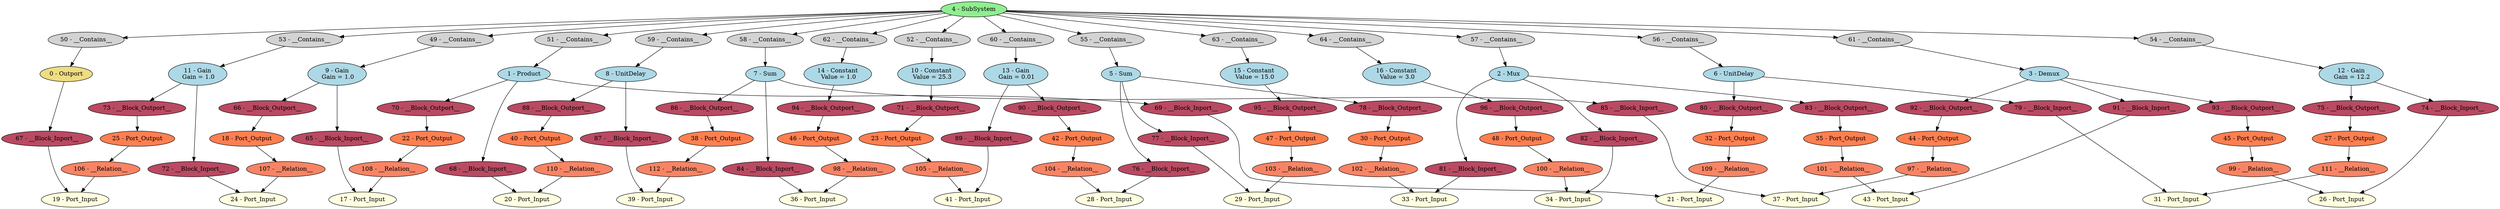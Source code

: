 digraph HConstfolding_opt {
"0 - Outport" [style=filled, fillcolor=lightgoldenrod];
"1 - Product" [style=filled, fillcolor=lightblue];
"2 - Mux" [style=filled, fillcolor=lightblue];
"3 - Demux" [style=filled, fillcolor=lightblue];
"4 - SubSystem" [style=filled, fillcolor=lightgreen];
"5 - Sum" [style=filled, fillcolor=lightblue];
"6 - UnitDelay" [style=filled, fillcolor=lightblue];
"7 - Sum" [style=filled, fillcolor=lightblue];
"8 - UnitDelay" [style=filled, fillcolor=lightblue];
"9 - Gain\n Gain = 1.0" [style=filled, fillcolor=lightblue];
"10 - Constant\n Value = 25.3" [style=filled, fillcolor=lightblue];
"11 - Gain\n Gain = 1.0" [style=filled, fillcolor=lightblue];
"12 - Gain\n Gain = 12.2" [style=filled, fillcolor=lightblue];
"13 - Gain\n Gain = 0.01" [style=filled, fillcolor=lightblue];
"14 - Constant\n Value = 1.0" [style=filled, fillcolor=lightblue];
"15 - Constant\n Value = 15.0" [style=filled, fillcolor=lightblue];
"16 - Constant\n Value = 3.0" [style=filled, fillcolor=lightblue];
"17 - Port_Input" [style=filled, fillcolor=lightyellow];
"18 - Port_Output" [style=filled, fillcolor=coral];
"19 - Port_Input" [style=filled, fillcolor=lightyellow];
"20 - Port_Input" [style=filled, fillcolor=lightyellow];
"21 - Port_Input" [style=filled, fillcolor=lightyellow];
"22 - Port_Output" [style=filled, fillcolor=coral];
"23 - Port_Output" [style=filled, fillcolor=coral];
"24 - Port_Input" [style=filled, fillcolor=lightyellow];
"25 - Port_Output" [style=filled, fillcolor=coral];
"26 - Port_Input" [style=filled, fillcolor=lightyellow];
"27 - Port_Output" [style=filled, fillcolor=coral];
"28 - Port_Input" [style=filled, fillcolor=lightyellow];
"29 - Port_Input" [style=filled, fillcolor=lightyellow];
"30 - Port_Output" [style=filled, fillcolor=coral];
"31 - Port_Input" [style=filled, fillcolor=lightyellow];
"32 - Port_Output" [style=filled, fillcolor=coral];
"33 - Port_Input" [style=filled, fillcolor=lightyellow];
"34 - Port_Input" [style=filled, fillcolor=lightyellow];
"35 - Port_Output" [style=filled, fillcolor=coral];
"36 - Port_Input" [style=filled, fillcolor=lightyellow];
"37 - Port_Input" [style=filled, fillcolor=lightyellow];
"38 - Port_Output" [style=filled, fillcolor=coral];
"39 - Port_Input" [style=filled, fillcolor=lightyellow];
"40 - Port_Output" [style=filled, fillcolor=coral];
"41 - Port_Input" [style=filled, fillcolor=lightyellow];
"42 - Port_Output" [style=filled, fillcolor=coral];
"43 - Port_Input" [style=filled, fillcolor=lightyellow];
"44 - Port_Output" [style=filled, fillcolor=coral];
"45 - Port_Output" [style=filled, fillcolor=coral];
"46 - Port_Output" [style=filled, fillcolor=coral];
"47 - Port_Output" [style=filled, fillcolor=coral];
"48 - Port_Output" [style=filled, fillcolor=coral];
"49 - __Contains__" [style=filled, fillcolor=lightgray];
"50 - __Contains__" [style=filled, fillcolor=lightgray];
"51 - __Contains__" [style=filled, fillcolor=lightgray];
"52 - __Contains__" [style=filled, fillcolor=lightgray];
"53 - __Contains__" [style=filled, fillcolor=lightgray];
"54 - __Contains__" [style=filled, fillcolor=lightgray];
"55 - __Contains__" [style=filled, fillcolor=lightgray];
"56 - __Contains__" [style=filled, fillcolor=lightgray];
"57 - __Contains__" [style=filled, fillcolor=lightgray];
"58 - __Contains__" [style=filled, fillcolor=lightgray];
"59 - __Contains__" [style=filled, fillcolor=lightgray];
"60 - __Contains__" [style=filled, fillcolor=lightgray];
"61 - __Contains__" [style=filled, fillcolor=lightgray];
"62 - __Contains__" [style=filled, fillcolor=lightgray];
"63 - __Contains__" [style=filled, fillcolor=lightgray];
"64 - __Contains__" [style=filled, fillcolor=lightgray];
"65 - __Block_Inport__" [style=filled, fillcolor="#b94a62"];
"66 - __Block_Outport__" [style=filled, fillcolor="#b94a62"];
"67 - __Block_Inport__" [style=filled, fillcolor="#b94a62"];
"68 - __Block_Inport__" [style=filled, fillcolor="#b94a62"];
"69 - __Block_Inport__" [style=filled, fillcolor="#b94a62"];
"70 - __Block_Outport__" [style=filled, fillcolor="#b94a62"];
"71 - __Block_Outport__" [style=filled, fillcolor="#b94a62"];
"72 - __Block_Inport__" [style=filled, fillcolor="#b94a62"];
"73 - __Block_Outport__" [style=filled, fillcolor="#b94a62"];
"74 - __Block_Inport__" [style=filled, fillcolor="#b94a62"];
"75 - __Block_Outport__" [style=filled, fillcolor="#b94a62"];
"76 - __Block_Inport__" [style=filled, fillcolor="#b94a62"];
"77 - __Block_Inport__" [style=filled, fillcolor="#b94a62"];
"78 - __Block_Outport__" [style=filled, fillcolor="#b94a62"];
"79 - __Block_Inport__" [style=filled, fillcolor="#b94a62"];
"80 - __Block_Outport__" [style=filled, fillcolor="#b94a62"];
"81 - __Block_Inport__" [style=filled, fillcolor="#b94a62"];
"82 - __Block_Inport__" [style=filled, fillcolor="#b94a62"];
"83 - __Block_Outport__" [style=filled, fillcolor="#b94a62"];
"84 - __Block_Inport__" [style=filled, fillcolor="#b94a62"];
"85 - __Block_Inport__" [style=filled, fillcolor="#b94a62"];
"86 - __Block_Outport__" [style=filled, fillcolor="#b94a62"];
"87 - __Block_Inport__" [style=filled, fillcolor="#b94a62"];
"88 - __Block_Outport__" [style=filled, fillcolor="#b94a62"];
"89 - __Block_Inport__" [style=filled, fillcolor="#b94a62"];
"90 - __Block_Outport__" [style=filled, fillcolor="#b94a62"];
"91 - __Block_Inport__" [style=filled, fillcolor="#b94a62"];
"92 - __Block_Outport__" [style=filled, fillcolor="#b94a62"];
"93 - __Block_Outport__" [style=filled, fillcolor="#b94a62"];
"94 - __Block_Outport__" [style=filled, fillcolor="#b94a62"];
"95 - __Block_Outport__" [style=filled, fillcolor="#b94a62"];
"96 - __Block_Outport__" [style=filled, fillcolor="#b94a62"];
"97 - __Relation__" [style=filled, fillcolor="#f78465"];
"98 - __Relation__" [style=filled, fillcolor="#f78465"];
"99 - __Relation__" [style=filled, fillcolor="#f78465"];
"100 - __Relation__" [style=filled, fillcolor="#f78465"];
"101 - __Relation__" [style=filled, fillcolor="#f78465"];
"102 - __Relation__" [style=filled, fillcolor="#f78465"];
"103 - __Relation__" [style=filled, fillcolor="#f78465"];
"104 - __Relation__" [style=filled, fillcolor="#f78465"];
"105 - __Relation__" [style=filled, fillcolor="#f78465"];
"106 - __Relation__" [style=filled, fillcolor="#f78465"];
"107 - __Relation__" [style=filled, fillcolor="#f78465"];
"108 - __Relation__" [style=filled, fillcolor="#f78465"];
"109 - __Relation__" [style=filled, fillcolor="#f78465"];
"110 - __Relation__" [style=filled, fillcolor="#f78465"];
"111 - __Relation__" [style=filled, fillcolor="#f78465"];
"112 - __Relation__" [style=filled, fillcolor="#f78465"];
"1 - Product" -> "70 - __Block_Outport__";
"2 - Mux" -> "83 - __Block_Outport__";
"3 - Demux" -> "93 - __Block_Outport__";
"3 - Demux" -> "92 - __Block_Outport__";
"4 - SubSystem" -> "64 - __Contains__";
"4 - SubSystem" -> "63 - __Contains__";
"4 - SubSystem" -> "62 - __Contains__";
"4 - SubSystem" -> "61 - __Contains__";
"4 - SubSystem" -> "60 - __Contains__";
"4 - SubSystem" -> "59 - __Contains__";
"4 - SubSystem" -> "58 - __Contains__";
"4 - SubSystem" -> "57 - __Contains__";
"4 - SubSystem" -> "56 - __Contains__";
"4 - SubSystem" -> "55 - __Contains__";
"4 - SubSystem" -> "54 - __Contains__";
"4 - SubSystem" -> "53 - __Contains__";
"4 - SubSystem" -> "52 - __Contains__";
"4 - SubSystem" -> "51 - __Contains__";
"4 - SubSystem" -> "50 - __Contains__";
"4 - SubSystem" -> "49 - __Contains__";
"5 - Sum" -> "78 - __Block_Outport__";
"6 - UnitDelay" -> "80 - __Block_Outport__";
"7 - Sum" -> "86 - __Block_Outport__";
"8 - UnitDelay" -> "88 - __Block_Outport__";
"9 - Gain\n Gain = 1.0" -> "66 - __Block_Outport__";
"10 - Constant\n Value = 25.3" -> "71 - __Block_Outport__";
"11 - Gain\n Gain = 1.0" -> "73 - __Block_Outport__";
"12 - Gain\n Gain = 12.2" -> "75 - __Block_Outport__";
"13 - Gain\n Gain = 0.01" -> "90 - __Block_Outport__";
"14 - Constant\n Value = 1.0" -> "94 - __Block_Outport__";
"15 - Constant\n Value = 15.0" -> "95 - __Block_Outport__";
"16 - Constant\n Value = 3.0" -> "96 - __Block_Outport__";
"65 - __Block_Inport__" -> "17 - Port_Input";
"18 - Port_Output" -> "107 - __Relation__";
"67 - __Block_Inport__" -> "19 - Port_Input";
"68 - __Block_Inport__" -> "20 - Port_Input";
"69 - __Block_Inport__" -> "21 - Port_Input";
"22 - Port_Output" -> "108 - __Relation__";
"23 - Port_Output" -> "105 - __Relation__";
"72 - __Block_Inport__" -> "24 - Port_Input";
"25 - Port_Output" -> "106 - __Relation__";
"74 - __Block_Inport__" -> "26 - Port_Input";
"27 - Port_Output" -> "111 - __Relation__";
"76 - __Block_Inport__" -> "28 - Port_Input";
"77 - __Block_Inport__" -> "29 - Port_Input";
"30 - Port_Output" -> "102 - __Relation__";
"79 - __Block_Inport__" -> "31 - Port_Input";
"32 - Port_Output" -> "109 - __Relation__";
"81 - __Block_Inport__" -> "33 - Port_Input";
"82 - __Block_Inport__" -> "34 - Port_Input";
"35 - Port_Output" -> "101 - __Relation__";
"84 - __Block_Inport__" -> "36 - Port_Input";
"85 - __Block_Inport__" -> "37 - Port_Input";
"38 - Port_Output" -> "112 - __Relation__";
"87 - __Block_Inport__" -> "39 - Port_Input";
"40 - Port_Output" -> "110 - __Relation__";
"89 - __Block_Inport__" -> "41 - Port_Input";
"42 - Port_Output" -> "104 - __Relation__";
"91 - __Block_Inport__" -> "43 - Port_Input";
"44 - Port_Output" -> "97 - __Relation__";
"45 - Port_Output" -> "99 - __Relation__";
"46 - Port_Output" -> "98 - __Relation__";
"47 - Port_Output" -> "103 - __Relation__";
"48 - Port_Output" -> "100 - __Relation__";
"49 - __Contains__" -> "9 - Gain\n Gain = 1.0";
"50 - __Contains__" -> "0 - Outport";
"51 - __Contains__" -> "1 - Product";
"52 - __Contains__" -> "10 - Constant\n Value = 25.3";
"53 - __Contains__" -> "11 - Gain\n Gain = 1.0";
"54 - __Contains__" -> "12 - Gain\n Gain = 12.2";
"55 - __Contains__" -> "5 - Sum";
"56 - __Contains__" -> "6 - UnitDelay";
"57 - __Contains__" -> "2 - Mux";
"58 - __Contains__" -> "7 - Sum";
"59 - __Contains__" -> "8 - UnitDelay";
"60 - __Contains__" -> "13 - Gain\n Gain = 0.01";
"61 - __Contains__" -> "3 - Demux";
"62 - __Contains__" -> "14 - Constant\n Value = 1.0";
"63 - __Contains__" -> "15 - Constant\n Value = 15.0";
"64 - __Contains__" -> "16 - Constant\n Value = 3.0";
"9 - Gain\n Gain = 1.0" -> "65 - __Block_Inport__";
"66 - __Block_Outport__" -> "18 - Port_Output";
"0 - Outport" -> "67 - __Block_Inport__";
"1 - Product" -> "68 - __Block_Inport__";
"1 - Product" -> "69 - __Block_Inport__";
"70 - __Block_Outport__" -> "22 - Port_Output";
"71 - __Block_Outport__" -> "23 - Port_Output";
"11 - Gain\n Gain = 1.0" -> "72 - __Block_Inport__";
"73 - __Block_Outport__" -> "25 - Port_Output";
"12 - Gain\n Gain = 12.2" -> "74 - __Block_Inport__";
"75 - __Block_Outport__" -> "27 - Port_Output";
"5 - Sum" -> "76 - __Block_Inport__";
"5 - Sum" -> "77 - __Block_Inport__";
"78 - __Block_Outport__" -> "30 - Port_Output";
"6 - UnitDelay" -> "79 - __Block_Inport__";
"80 - __Block_Outport__" -> "32 - Port_Output";
"2 - Mux" -> "81 - __Block_Inport__";
"2 - Mux" -> "82 - __Block_Inport__";
"83 - __Block_Outport__" -> "35 - Port_Output";
"7 - Sum" -> "84 - __Block_Inport__";
"7 - Sum" -> "85 - __Block_Inport__";
"86 - __Block_Outport__" -> "38 - Port_Output";
"8 - UnitDelay" -> "87 - __Block_Inport__";
"88 - __Block_Outport__" -> "40 - Port_Output";
"13 - Gain\n Gain = 0.01" -> "89 - __Block_Inport__";
"90 - __Block_Outport__" -> "42 - Port_Output";
"3 - Demux" -> "91 - __Block_Inport__";
"92 - __Block_Outport__" -> "44 - Port_Output";
"93 - __Block_Outport__" -> "45 - Port_Output";
"94 - __Block_Outport__" -> "46 - Port_Output";
"95 - __Block_Outport__" -> "47 - Port_Output";
"96 - __Block_Outport__" -> "48 - Port_Output";
"97 - __Relation__" -> "37 - Port_Input";
"98 - __Relation__" -> "36 - Port_Input";
"99 - __Relation__" -> "26 - Port_Input";
"100 - __Relation__" -> "34 - Port_Input";
"101 - __Relation__" -> "43 - Port_Input";
"102 - __Relation__" -> "33 - Port_Input";
"103 - __Relation__" -> "29 - Port_Input";
"104 - __Relation__" -> "28 - Port_Input";
"105 - __Relation__" -> "41 - Port_Input";
"106 - __Relation__" -> "19 - Port_Input";
"107 - __Relation__" -> "24 - Port_Input";
"108 - __Relation__" -> "17 - Port_Input";
"109 - __Relation__" -> "21 - Port_Input";
"110 - __Relation__" -> "20 - Port_Input";
"111 - __Relation__" -> "31 - Port_Input";
"112 - __Relation__" -> "39 - Port_Input";
}
